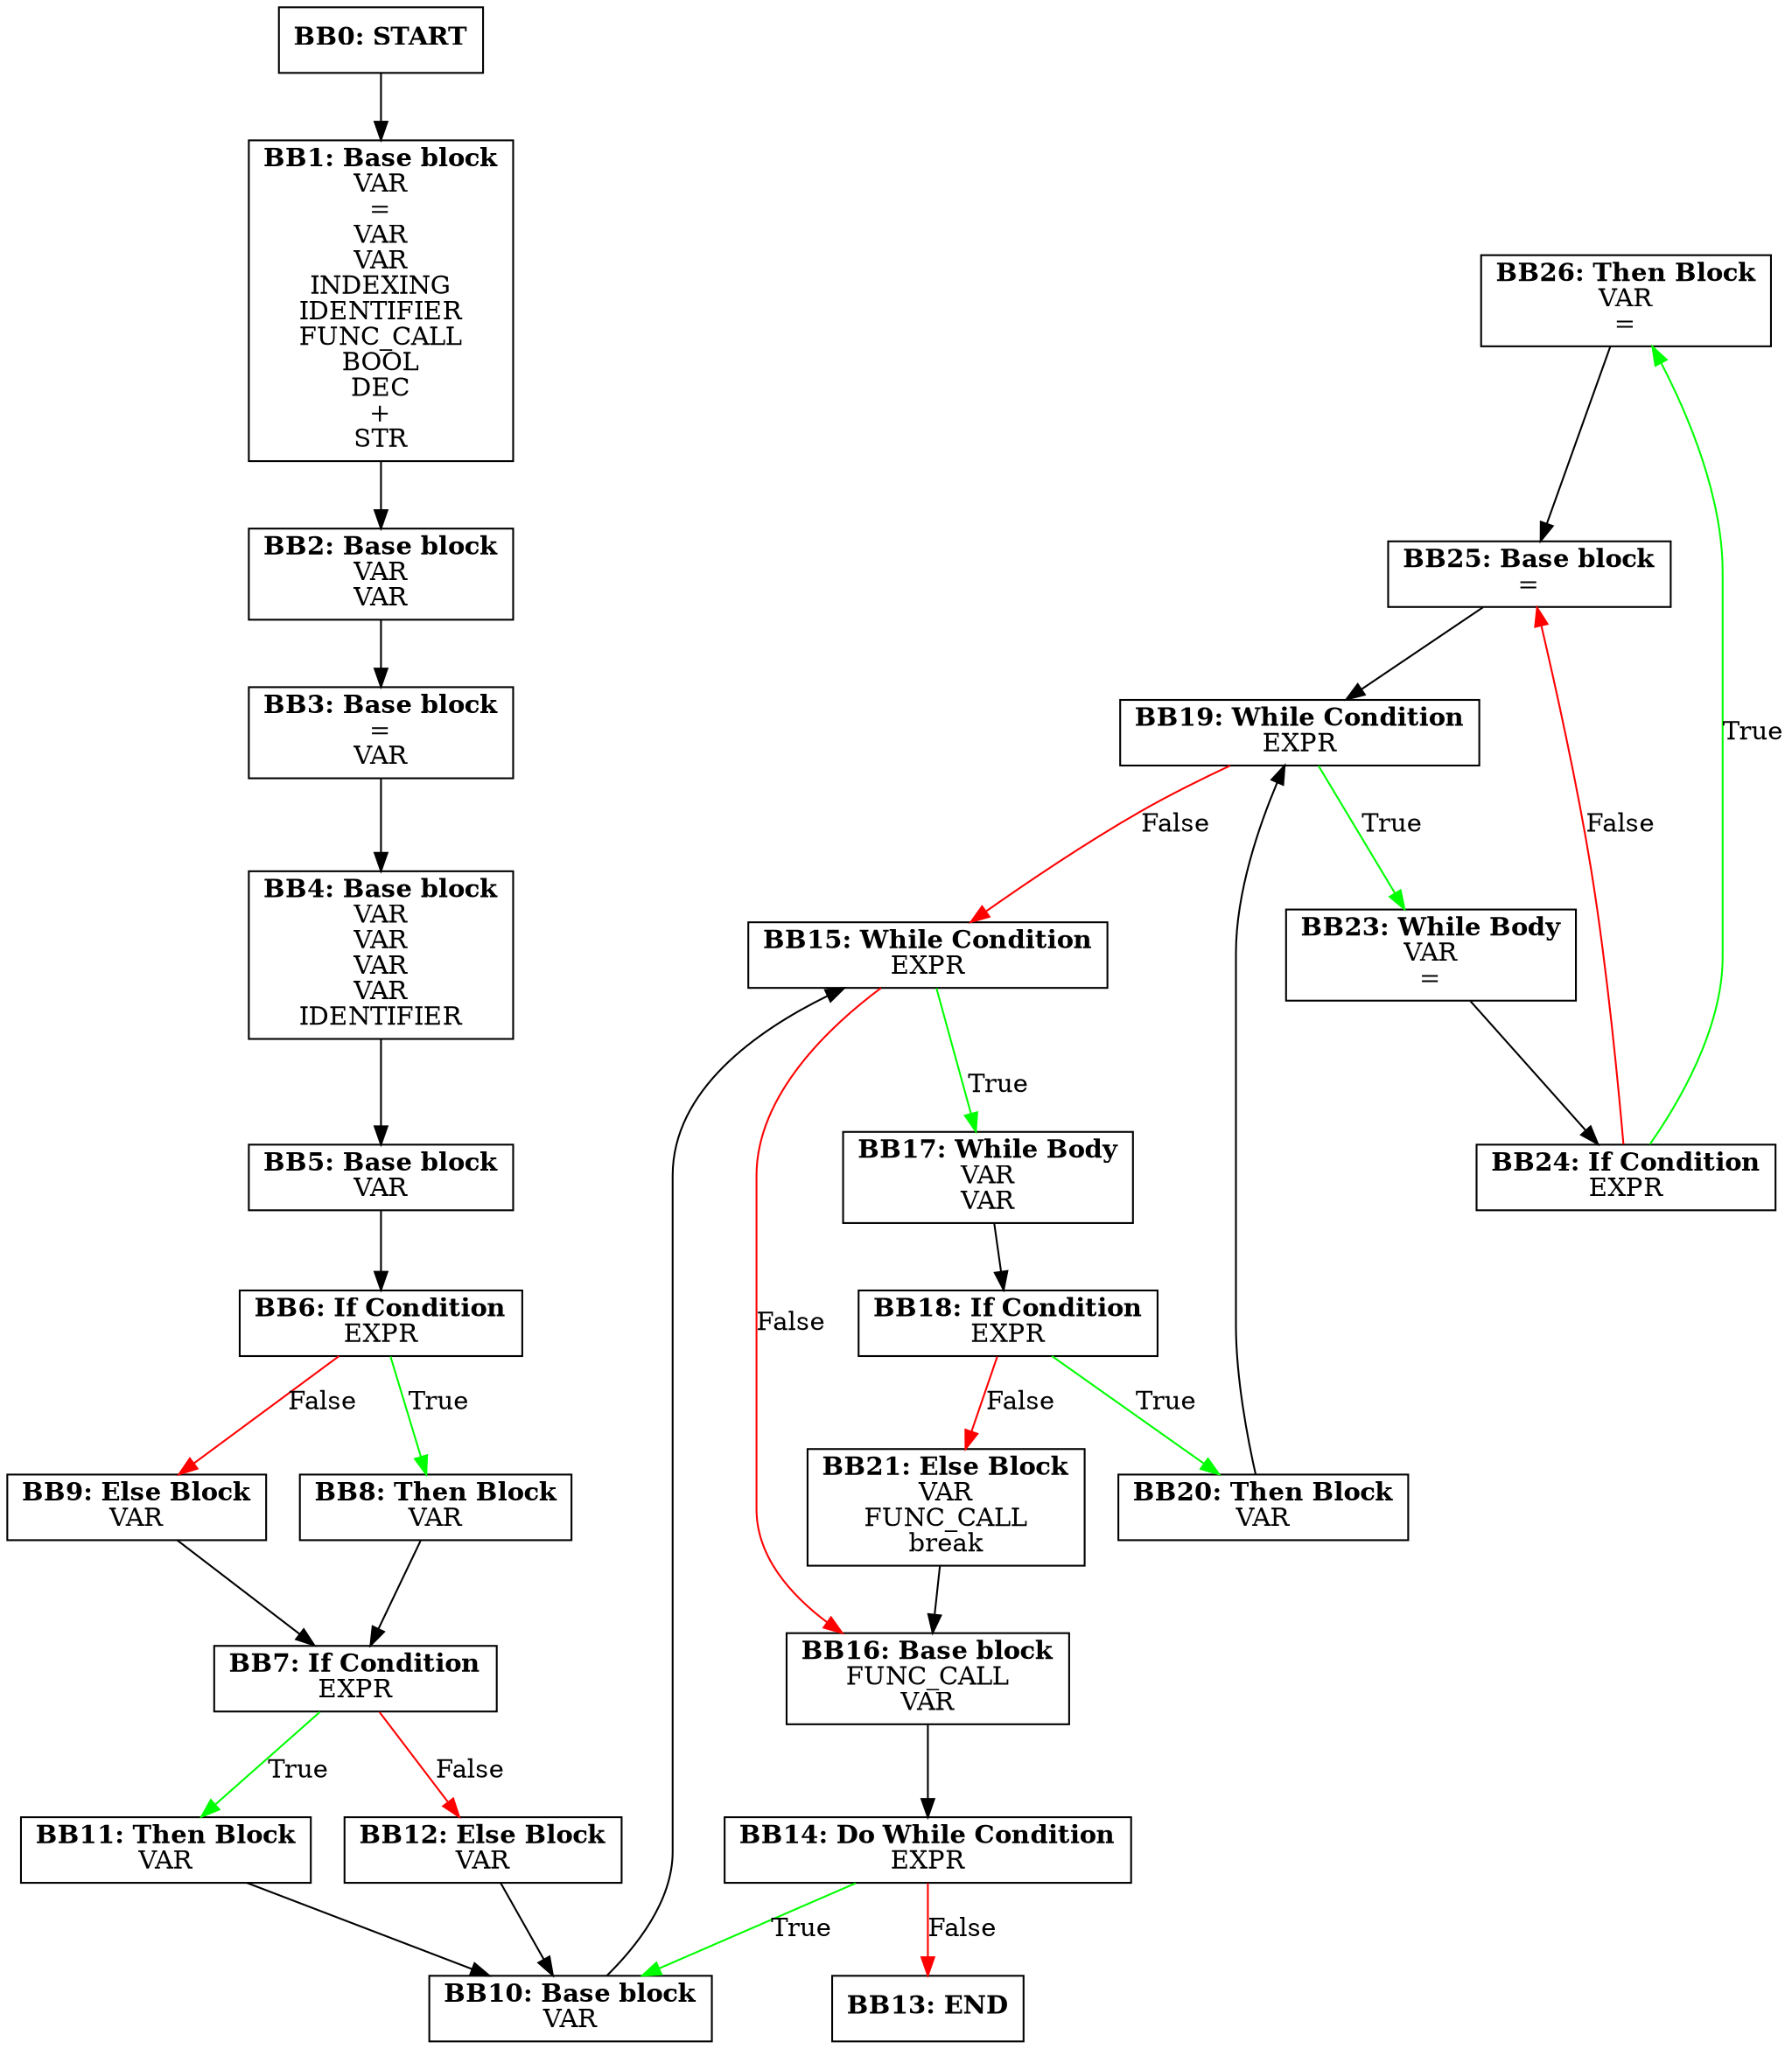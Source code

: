 digraph CFG {
    compound=true;
    graph [splines=true];
    node [shape=rectangle];

    BB26 [label=<<B>BB26: Then Block</B><BR ALIGN="CENTER"/>VAR<BR ALIGN="CENTER"/>=<BR ALIGN="CENTER"/>>];
    BB25 [label=<<B>BB25: Base block</B><BR ALIGN="CENTER"/>=<BR ALIGN="CENTER"/>>];
    BB24 [label=<<B>BB24: If Condition</B><BR ALIGN="CENTER"/>EXPR<BR ALIGN="CENTER"/>>];
    BB23 [label=<<B>BB23: While Body</B><BR ALIGN="CENTER"/>VAR<BR ALIGN="CENTER"/>=<BR ALIGN="CENTER"/>>];
    BB21 [label=<<B>BB21: Else Block</B><BR ALIGN="CENTER"/>VAR<BR ALIGN="CENTER"/>FUNC_CALL<BR ALIGN="CENTER"/>break<BR ALIGN="CENTER"/>>];
    BB20 [label=<<B>BB20: Then Block</B><BR ALIGN="CENTER"/>VAR<BR ALIGN="CENTER"/>>];
    BB19 [label=<<B>BB19: While Condition</B><BR ALIGN="CENTER"/>EXPR<BR ALIGN="CENTER"/>>];
    BB18 [label=<<B>BB18: If Condition</B><BR ALIGN="CENTER"/>EXPR<BR ALIGN="CENTER"/>>];
    BB17 [label=<<B>BB17: While Body</B><BR ALIGN="CENTER"/>VAR<BR ALIGN="CENTER"/>VAR<BR ALIGN="CENTER"/>>];
    BB16 [label=<<B>BB16: Base block</B><BR ALIGN="CENTER"/>FUNC_CALL<BR ALIGN="CENTER"/>VAR<BR ALIGN="CENTER"/>>];
    BB15 [label=<<B>BB15: While Condition</B><BR ALIGN="CENTER"/>EXPR<BR ALIGN="CENTER"/>>];
    BB14 [label=<<B>BB14: Do While Condition</B><BR ALIGN="CENTER"/>EXPR<BR ALIGN="CENTER"/>>];
    BB13 [label=<<B>BB13: END</B><BR ALIGN="CENTER"/>>];
    BB12 [label=<<B>BB12: Else Block</B><BR ALIGN="CENTER"/>VAR<BR ALIGN="CENTER"/>>];
    BB11 [label=<<B>BB11: Then Block</B><BR ALIGN="CENTER"/>VAR<BR ALIGN="CENTER"/>>];
    BB10 [label=<<B>BB10: Base block</B><BR ALIGN="CENTER"/>VAR<BR ALIGN="CENTER"/>>];
    BB9 [label=<<B>BB9: Else Block</B><BR ALIGN="CENTER"/>VAR<BR ALIGN="CENTER"/>>];
    BB8 [label=<<B>BB8: Then Block</B><BR ALIGN="CENTER"/>VAR<BR ALIGN="CENTER"/>>];
    BB7 [label=<<B>BB7: If Condition</B><BR ALIGN="CENTER"/>EXPR<BR ALIGN="CENTER"/>>];
    BB6 [label=<<B>BB6: If Condition</B><BR ALIGN="CENTER"/>EXPR<BR ALIGN="CENTER"/>>];
    BB5 [label=<<B>BB5: Base block</B><BR ALIGN="CENTER"/>VAR<BR ALIGN="CENTER"/>>];
    BB4 [label=<<B>BB4: Base block</B><BR ALIGN="CENTER"/>VAR<BR ALIGN="CENTER"/>VAR<BR ALIGN="CENTER"/>VAR<BR ALIGN="CENTER"/>VAR<BR ALIGN="CENTER"/>IDENTIFIER<BR ALIGN="CENTER"/>>];
    BB3 [label=<<B>BB3: Base block</B><BR ALIGN="CENTER"/>=<BR ALIGN="CENTER"/>VAR<BR ALIGN="CENTER"/>>];
    BB2 [label=<<B>BB2: Base block</B><BR ALIGN="CENTER"/>VAR<BR ALIGN="CENTER"/>VAR<BR ALIGN="CENTER"/>>];
    BB1 [label=<<B>BB1: Base block</B><BR ALIGN="CENTER"/>VAR<BR ALIGN="CENTER"/>=<BR ALIGN="CENTER"/>VAR<BR ALIGN="CENTER"/>VAR<BR ALIGN="CENTER"/>INDEXING<BR ALIGN="CENTER"/>IDENTIFIER<BR ALIGN="CENTER"/>FUNC_CALL<BR ALIGN="CENTER"/>BOOL<BR ALIGN="CENTER"/>DEC<BR ALIGN="CENTER"/>+<BR ALIGN="CENTER"/>STR<BR ALIGN="CENTER"/>>];
    BB0 [label=<<B>BB0: START</B><BR ALIGN="CENTER"/>>];

    BB26 -> BB25;
    BB25 -> BB19;
    BB24 -> BB25 [label="False", color=red];
    BB24 -> BB26 [label="True", color=green];
    BB23 -> BB24;
    BB21 -> BB16;
    BB20 -> BB19;
    BB19 -> BB15 [label="False", color=red];
    BB19 -> BB23 [label="True", color=green];
    BB18 -> BB21 [label="False", color=red];
    BB18 -> BB20 [label="True", color=green];
    BB17 -> BB18;
    BB16 -> BB14;
    BB15 -> BB16 [label="False", color=red];
    BB15 -> BB17 [label="True", color=green];
    BB14 -> BB13 [label="False", color=red];
    BB14 -> BB10 [label="True", color=green];
    BB12 -> BB10;
    BB11 -> BB10;
    BB10 -> BB15;
    BB9 -> BB7;
    BB8 -> BB7;
    BB7 -> BB12 [label="False", color=red];
    BB7 -> BB11 [label="True", color=green];
    BB6 -> BB9 [label="False", color=red];
    BB6 -> BB8 [label="True", color=green];
    BB5 -> BB6;
    BB4 -> BB5;
    BB3 -> BB4;
    BB2 -> BB3;
    BB1 -> BB2;
    BB0 -> BB1;
}
